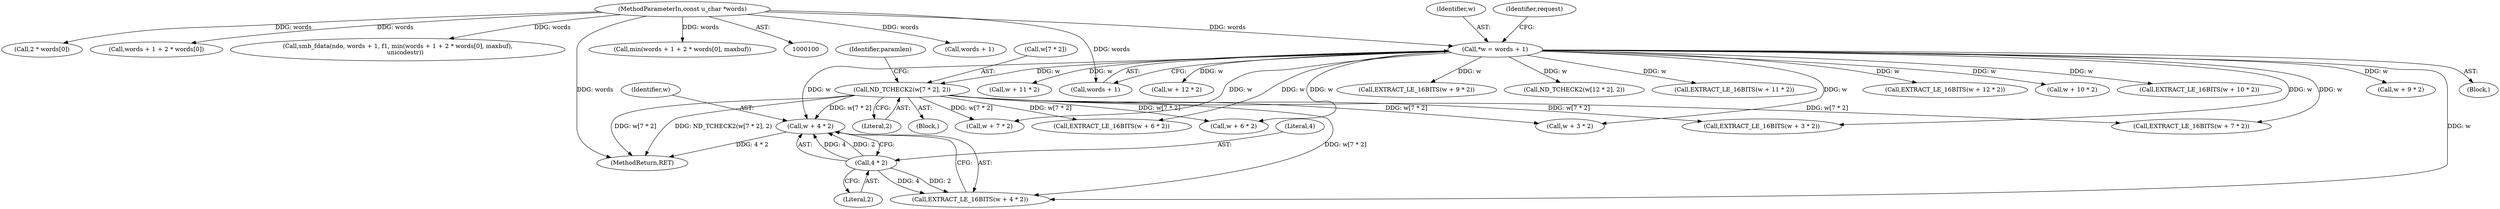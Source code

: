 digraph "0_tcpdump_96480ab95308cd9234b4f09b175ebf60e17792c6@pointer" {
"1000202" [label="(Call,w + 4 * 2)"];
"1000182" [label="(Call,ND_TCHECK2(w[7 * 2], 2))"];
"1000115" [label="(Call,*w = words + 1)"];
"1000102" [label="(MethodParameterIn,const u_char *words)"];
"1000204" [label="(Call,4 * 2)"];
"1000209" [label="(Call,EXTRACT_LE_16BITS(w + 6 * 2))"];
"1000204" [label="(Call,4 * 2)"];
"1000116" [label="(Identifier,w)"];
"1000190" [label="(Identifier,paramlen)"];
"1000192" [label="(Call,w + 3 * 2)"];
"1000239" [label="(Call,words + 1)"];
"1000220" [label="(Call,w + 7 * 2)"];
"1000134" [label="(Call,EXTRACT_LE_16BITS(w + 9 * 2))"];
"1000123" [label="(Identifier,request)"];
"1000210" [label="(Call,w + 6 * 2)"];
"1000203" [label="(Identifier,w)"];
"1000125" [label="(Call,ND_TCHECK2(w[12 * 2], 2))"];
"1000152" [label="(Call,EXTRACT_LE_16BITS(w + 11 * 2))"];
"1000115" [label="(Call,*w = words + 1)"];
"1000182" [label="(Call,ND_TCHECK2(w[7 * 2], 2))"];
"1000191" [label="(Call,EXTRACT_LE_16BITS(w + 3 * 2))"];
"1000162" [label="(Call,EXTRACT_LE_16BITS(w + 12 * 2))"];
"1000219" [label="(Call,EXTRACT_LE_16BITS(w + 7 * 2))"];
"1000145" [label="(Call,w + 10 * 2)"];
"1000183" [label="(Call,w[7 * 2])"];
"1000144" [label="(Call,EXTRACT_LE_16BITS(w + 10 * 2))"];
"1000364" [label="(MethodReturn,RET)"];
"1000205" [label="(Literal,4)"];
"1000248" [label="(Call,2 * words[0])"];
"1000201" [label="(Call,EXTRACT_LE_16BITS(w + 4 * 2))"];
"1000117" [label="(Call,words + 1)"];
"1000244" [label="(Call,words + 1 + 2 * words[0])"];
"1000135" [label="(Call,w + 9 * 2)"];
"1000106" [label="(Block,)"];
"1000237" [label="(Call,smb_fdata(ndo, words + 1, f1, min(words + 1 + 2 * words[0], maxbuf),\n        unicodestr))"];
"1000206" [label="(Literal,2)"];
"1000102" [label="(MethodParameterIn,const u_char *words)"];
"1000153" [label="(Call,w + 11 * 2)"];
"1000163" [label="(Call,w + 12 * 2)"];
"1000243" [label="(Call,min(words + 1 + 2 * words[0], maxbuf))"];
"1000188" [label="(Literal,2)"];
"1000202" [label="(Call,w + 4 * 2)"];
"1000181" [label="(Block,)"];
"1000202" -> "1000201"  [label="AST: "];
"1000202" -> "1000204"  [label="CFG: "];
"1000203" -> "1000202"  [label="AST: "];
"1000204" -> "1000202"  [label="AST: "];
"1000201" -> "1000202"  [label="CFG: "];
"1000202" -> "1000364"  [label="DDG: 4 * 2"];
"1000182" -> "1000202"  [label="DDG: w[7 * 2]"];
"1000115" -> "1000202"  [label="DDG: w"];
"1000204" -> "1000202"  [label="DDG: 4"];
"1000204" -> "1000202"  [label="DDG: 2"];
"1000182" -> "1000181"  [label="AST: "];
"1000182" -> "1000188"  [label="CFG: "];
"1000183" -> "1000182"  [label="AST: "];
"1000188" -> "1000182"  [label="AST: "];
"1000190" -> "1000182"  [label="CFG: "];
"1000182" -> "1000364"  [label="DDG: ND_TCHECK2(w[7 * 2], 2)"];
"1000182" -> "1000364"  [label="DDG: w[7 * 2]"];
"1000115" -> "1000182"  [label="DDG: w"];
"1000182" -> "1000191"  [label="DDG: w[7 * 2]"];
"1000182" -> "1000192"  [label="DDG: w[7 * 2]"];
"1000182" -> "1000201"  [label="DDG: w[7 * 2]"];
"1000182" -> "1000209"  [label="DDG: w[7 * 2]"];
"1000182" -> "1000210"  [label="DDG: w[7 * 2]"];
"1000182" -> "1000219"  [label="DDG: w[7 * 2]"];
"1000182" -> "1000220"  [label="DDG: w[7 * 2]"];
"1000115" -> "1000106"  [label="AST: "];
"1000115" -> "1000117"  [label="CFG: "];
"1000116" -> "1000115"  [label="AST: "];
"1000117" -> "1000115"  [label="AST: "];
"1000123" -> "1000115"  [label="CFG: "];
"1000102" -> "1000115"  [label="DDG: words"];
"1000115" -> "1000125"  [label="DDG: w"];
"1000115" -> "1000134"  [label="DDG: w"];
"1000115" -> "1000135"  [label="DDG: w"];
"1000115" -> "1000144"  [label="DDG: w"];
"1000115" -> "1000145"  [label="DDG: w"];
"1000115" -> "1000152"  [label="DDG: w"];
"1000115" -> "1000153"  [label="DDG: w"];
"1000115" -> "1000162"  [label="DDG: w"];
"1000115" -> "1000163"  [label="DDG: w"];
"1000115" -> "1000191"  [label="DDG: w"];
"1000115" -> "1000192"  [label="DDG: w"];
"1000115" -> "1000201"  [label="DDG: w"];
"1000115" -> "1000209"  [label="DDG: w"];
"1000115" -> "1000210"  [label="DDG: w"];
"1000115" -> "1000219"  [label="DDG: w"];
"1000115" -> "1000220"  [label="DDG: w"];
"1000102" -> "1000100"  [label="AST: "];
"1000102" -> "1000364"  [label="DDG: words"];
"1000102" -> "1000117"  [label="DDG: words"];
"1000102" -> "1000237"  [label="DDG: words"];
"1000102" -> "1000239"  [label="DDG: words"];
"1000102" -> "1000243"  [label="DDG: words"];
"1000102" -> "1000244"  [label="DDG: words"];
"1000102" -> "1000248"  [label="DDG: words"];
"1000204" -> "1000206"  [label="CFG: "];
"1000205" -> "1000204"  [label="AST: "];
"1000206" -> "1000204"  [label="AST: "];
"1000204" -> "1000201"  [label="DDG: 4"];
"1000204" -> "1000201"  [label="DDG: 2"];
}
